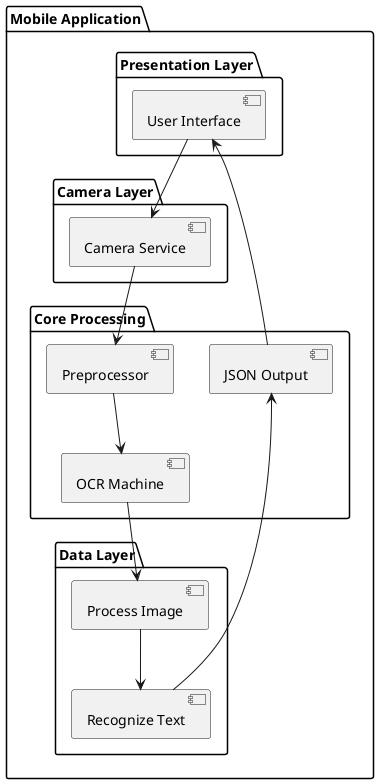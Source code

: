@startuml CanadaPostOCR

skinparam componentStyle uml2
skinparam backgroundColor white

package "Mobile Application" {
    package "Presentation Layer" {
        [User Interface] as UI
    }

    package "Core Processing" {
        [Preprocessor] as PRE
        [OCR Machine] as OCR
        [JSON Output] as JSON
    }

    package "Camera Layer" {
        [Camera Service] as CS
    }

    package "Data Layer" {
        [Process Image] as PI
        [Recognize Text] as RT
    }

 UI --> CS
 CS --> PRE
 PRE --> OCR
 OCR --> PI
 PI --> RT
 RT --> JSON
 JSON --> UI

}


@enduml
